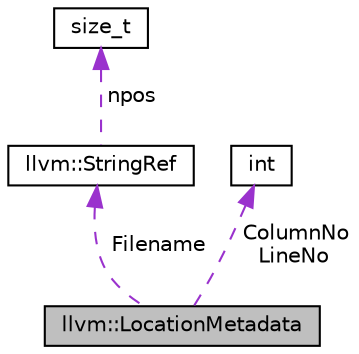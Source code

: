 digraph "llvm::LocationMetadata"
{
 // LATEX_PDF_SIZE
  bgcolor="transparent";
  edge [fontname="Helvetica",fontsize="10",labelfontname="Helvetica",labelfontsize="10"];
  node [fontname="Helvetica",fontsize="10",shape="box"];
  Node1 [label="llvm::LocationMetadata",height=0.2,width=0.4,color="black", fillcolor="grey75", style="filled", fontcolor="black",tooltip="Frontend-provided metadata for source location."];
  Node2 -> Node1 [dir="back",color="darkorchid3",fontsize="10",style="dashed",label=" Filename" ,fontname="Helvetica"];
  Node2 [label="llvm::StringRef",height=0.2,width=0.4,color="black",URL="$classllvm_1_1StringRef.html",tooltip="StringRef - Represent a constant reference to a string, i.e."];
  Node3 -> Node2 [dir="back",color="darkorchid3",fontsize="10",style="dashed",label=" npos" ,fontname="Helvetica"];
  Node3 [label="size_t",height=0.2,width=0.4,color="black",URL="$classsize__t.html",tooltip=" "];
  Node4 -> Node1 [dir="back",color="darkorchid3",fontsize="10",style="dashed",label=" ColumnNo\nLineNo" ,fontname="Helvetica"];
  Node4 [label="int",height=0.2,width=0.4,color="black",tooltip=" "];
}
